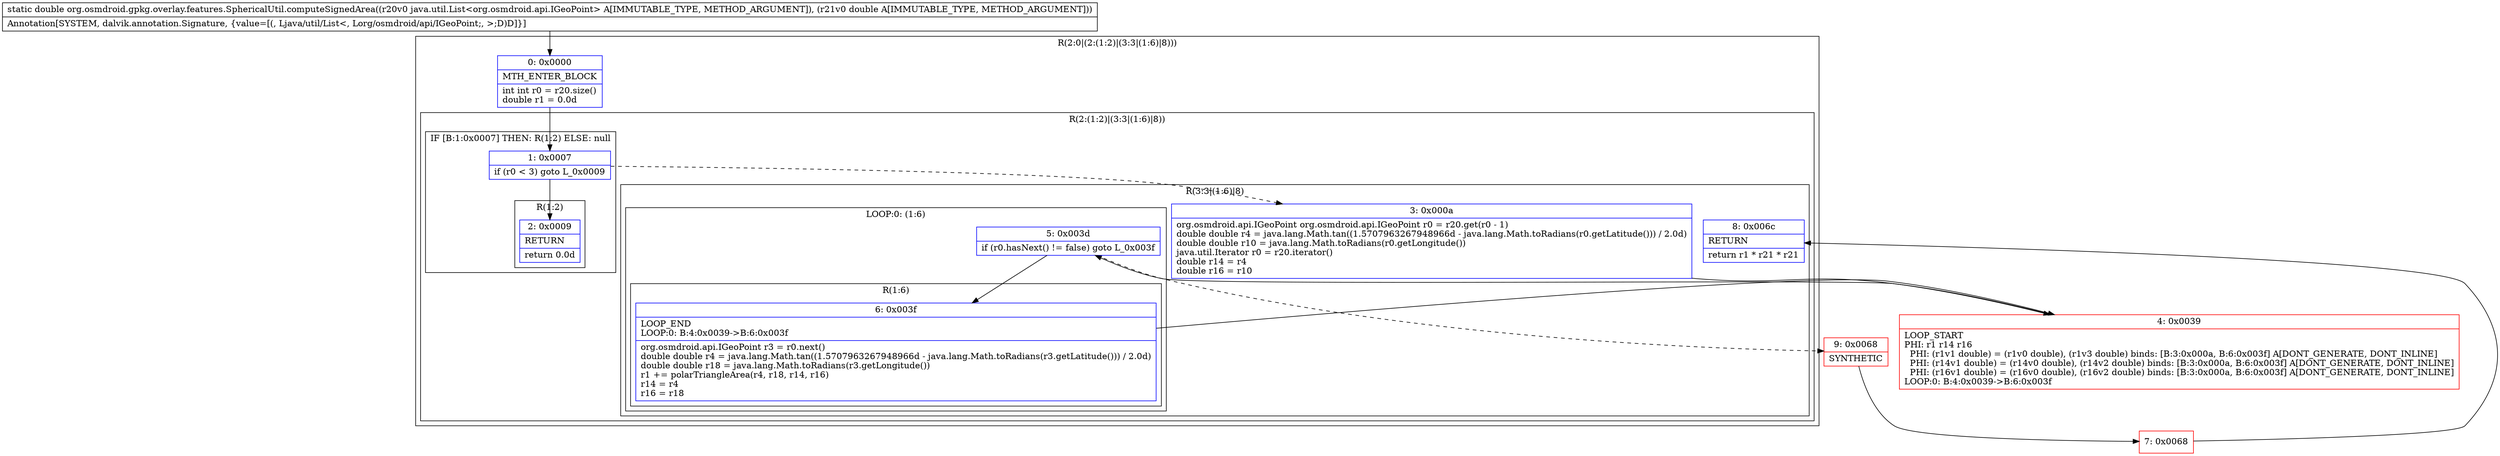 digraph "CFG fororg.osmdroid.gpkg.overlay.features.SphericalUtil.computeSignedArea(Ljava\/util\/List;D)D" {
subgraph cluster_Region_1998423174 {
label = "R(2:0|(2:(1:2)|(3:3|(1:6)|8)))";
node [shape=record,color=blue];
Node_0 [shape=record,label="{0\:\ 0x0000|MTH_ENTER_BLOCK\l|int int r0 = r20.size()\ldouble r1 = 0.0d\l}"];
subgraph cluster_Region_1622404541 {
label = "R(2:(1:2)|(3:3|(1:6)|8))";
node [shape=record,color=blue];
subgraph cluster_IfRegion_1937535136 {
label = "IF [B:1:0x0007] THEN: R(1:2) ELSE: null";
node [shape=record,color=blue];
Node_1 [shape=record,label="{1\:\ 0x0007|if (r0 \< 3) goto L_0x0009\l}"];
subgraph cluster_Region_537004737 {
label = "R(1:2)";
node [shape=record,color=blue];
Node_2 [shape=record,label="{2\:\ 0x0009|RETURN\l|return 0.0d\l}"];
}
}
subgraph cluster_Region_1071553221 {
label = "R(3:3|(1:6)|8)";
node [shape=record,color=blue];
Node_3 [shape=record,label="{3\:\ 0x000a|org.osmdroid.api.IGeoPoint org.osmdroid.api.IGeoPoint r0 = r20.get(r0 \- 1)\ldouble double r4 = java.lang.Math.tan((1.5707963267948966d \- java.lang.Math.toRadians(r0.getLatitude())) \/ 2.0d)\ldouble double r10 = java.lang.Math.toRadians(r0.getLongitude())\ljava.util.Iterator r0 = r20.iterator()\ldouble r14 = r4\ldouble r16 = r10\l}"];
subgraph cluster_LoopRegion_1081645910 {
label = "LOOP:0: (1:6)";
node [shape=record,color=blue];
Node_5 [shape=record,label="{5\:\ 0x003d|if (r0.hasNext() != false) goto L_0x003f\l}"];
subgraph cluster_Region_1452013753 {
label = "R(1:6)";
node [shape=record,color=blue];
Node_6 [shape=record,label="{6\:\ 0x003f|LOOP_END\lLOOP:0: B:4:0x0039\-\>B:6:0x003f\l|org.osmdroid.api.IGeoPoint r3 = r0.next()\ldouble double r4 = java.lang.Math.tan((1.5707963267948966d \- java.lang.Math.toRadians(r3.getLatitude())) \/ 2.0d)\ldouble double r18 = java.lang.Math.toRadians(r3.getLongitude())\lr1 += polarTriangleArea(r4, r18, r14, r16)\lr14 = r4\lr16 = r18\l}"];
}
}
Node_8 [shape=record,label="{8\:\ 0x006c|RETURN\l|return r1 * r21 * r21\l}"];
}
}
}
Node_4 [shape=record,color=red,label="{4\:\ 0x0039|LOOP_START\lPHI: r1 r14 r16 \l  PHI: (r1v1 double) = (r1v0 double), (r1v3 double) binds: [B:3:0x000a, B:6:0x003f] A[DONT_GENERATE, DONT_INLINE]\l  PHI: (r14v1 double) = (r14v0 double), (r14v2 double) binds: [B:3:0x000a, B:6:0x003f] A[DONT_GENERATE, DONT_INLINE]\l  PHI: (r16v1 double) = (r16v0 double), (r16v2 double) binds: [B:3:0x000a, B:6:0x003f] A[DONT_GENERATE, DONT_INLINE]\lLOOP:0: B:4:0x0039\-\>B:6:0x003f\l}"];
Node_7 [shape=record,color=red,label="{7\:\ 0x0068}"];
Node_9 [shape=record,color=red,label="{9\:\ 0x0068|SYNTHETIC\l}"];
MethodNode[shape=record,label="{static double org.osmdroid.gpkg.overlay.features.SphericalUtil.computeSignedArea((r20v0 java.util.List\<org.osmdroid.api.IGeoPoint\> A[IMMUTABLE_TYPE, METHOD_ARGUMENT]), (r21v0 double A[IMMUTABLE_TYPE, METHOD_ARGUMENT]))  | Annotation[SYSTEM, dalvik.annotation.Signature, \{value=[(, Ljava\/util\/List\<, Lorg\/osmdroid\/api\/IGeoPoint;, \>;D)D]\}]\l}"];
MethodNode -> Node_0;
Node_0 -> Node_1;
Node_1 -> Node_2;
Node_1 -> Node_3[style=dashed];
Node_3 -> Node_4;
Node_5 -> Node_6;
Node_5 -> Node_9[style=dashed];
Node_6 -> Node_4;
Node_4 -> Node_5;
Node_7 -> Node_8;
Node_9 -> Node_7;
}

